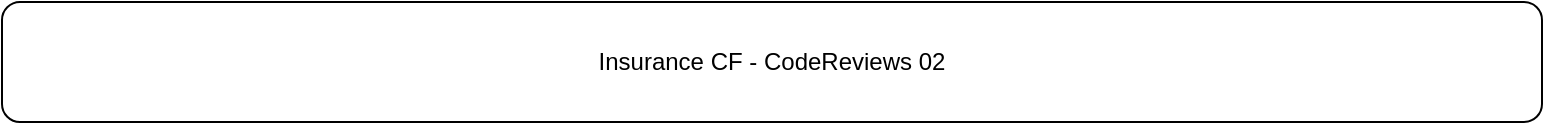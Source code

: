 <mxfile version="12.0.2" type="github" pages="1"><diagram id="465loGAt5pjxx4eGYOE1" name="Page-1"><mxGraphModel dx="1088" dy="610" grid="1" gridSize="10" guides="1" tooltips="1" connect="1" arrows="1" fold="1" page="1" pageScale="1" pageWidth="827" pageHeight="1169" math="0" shadow="0"><root><mxCell id="0"/><mxCell id="1" parent="0"/><mxCell id="dcP6UGQOEr6F8lSXJKro-1" value="Insurance CF - CodeReviews 02" style="rounded=1;whiteSpace=wrap;html=1;" vertex="1" parent="1"><mxGeometry x="20" y="20" width="770" height="60" as="geometry"/></mxCell></root></mxGraphModel></diagram></mxfile>